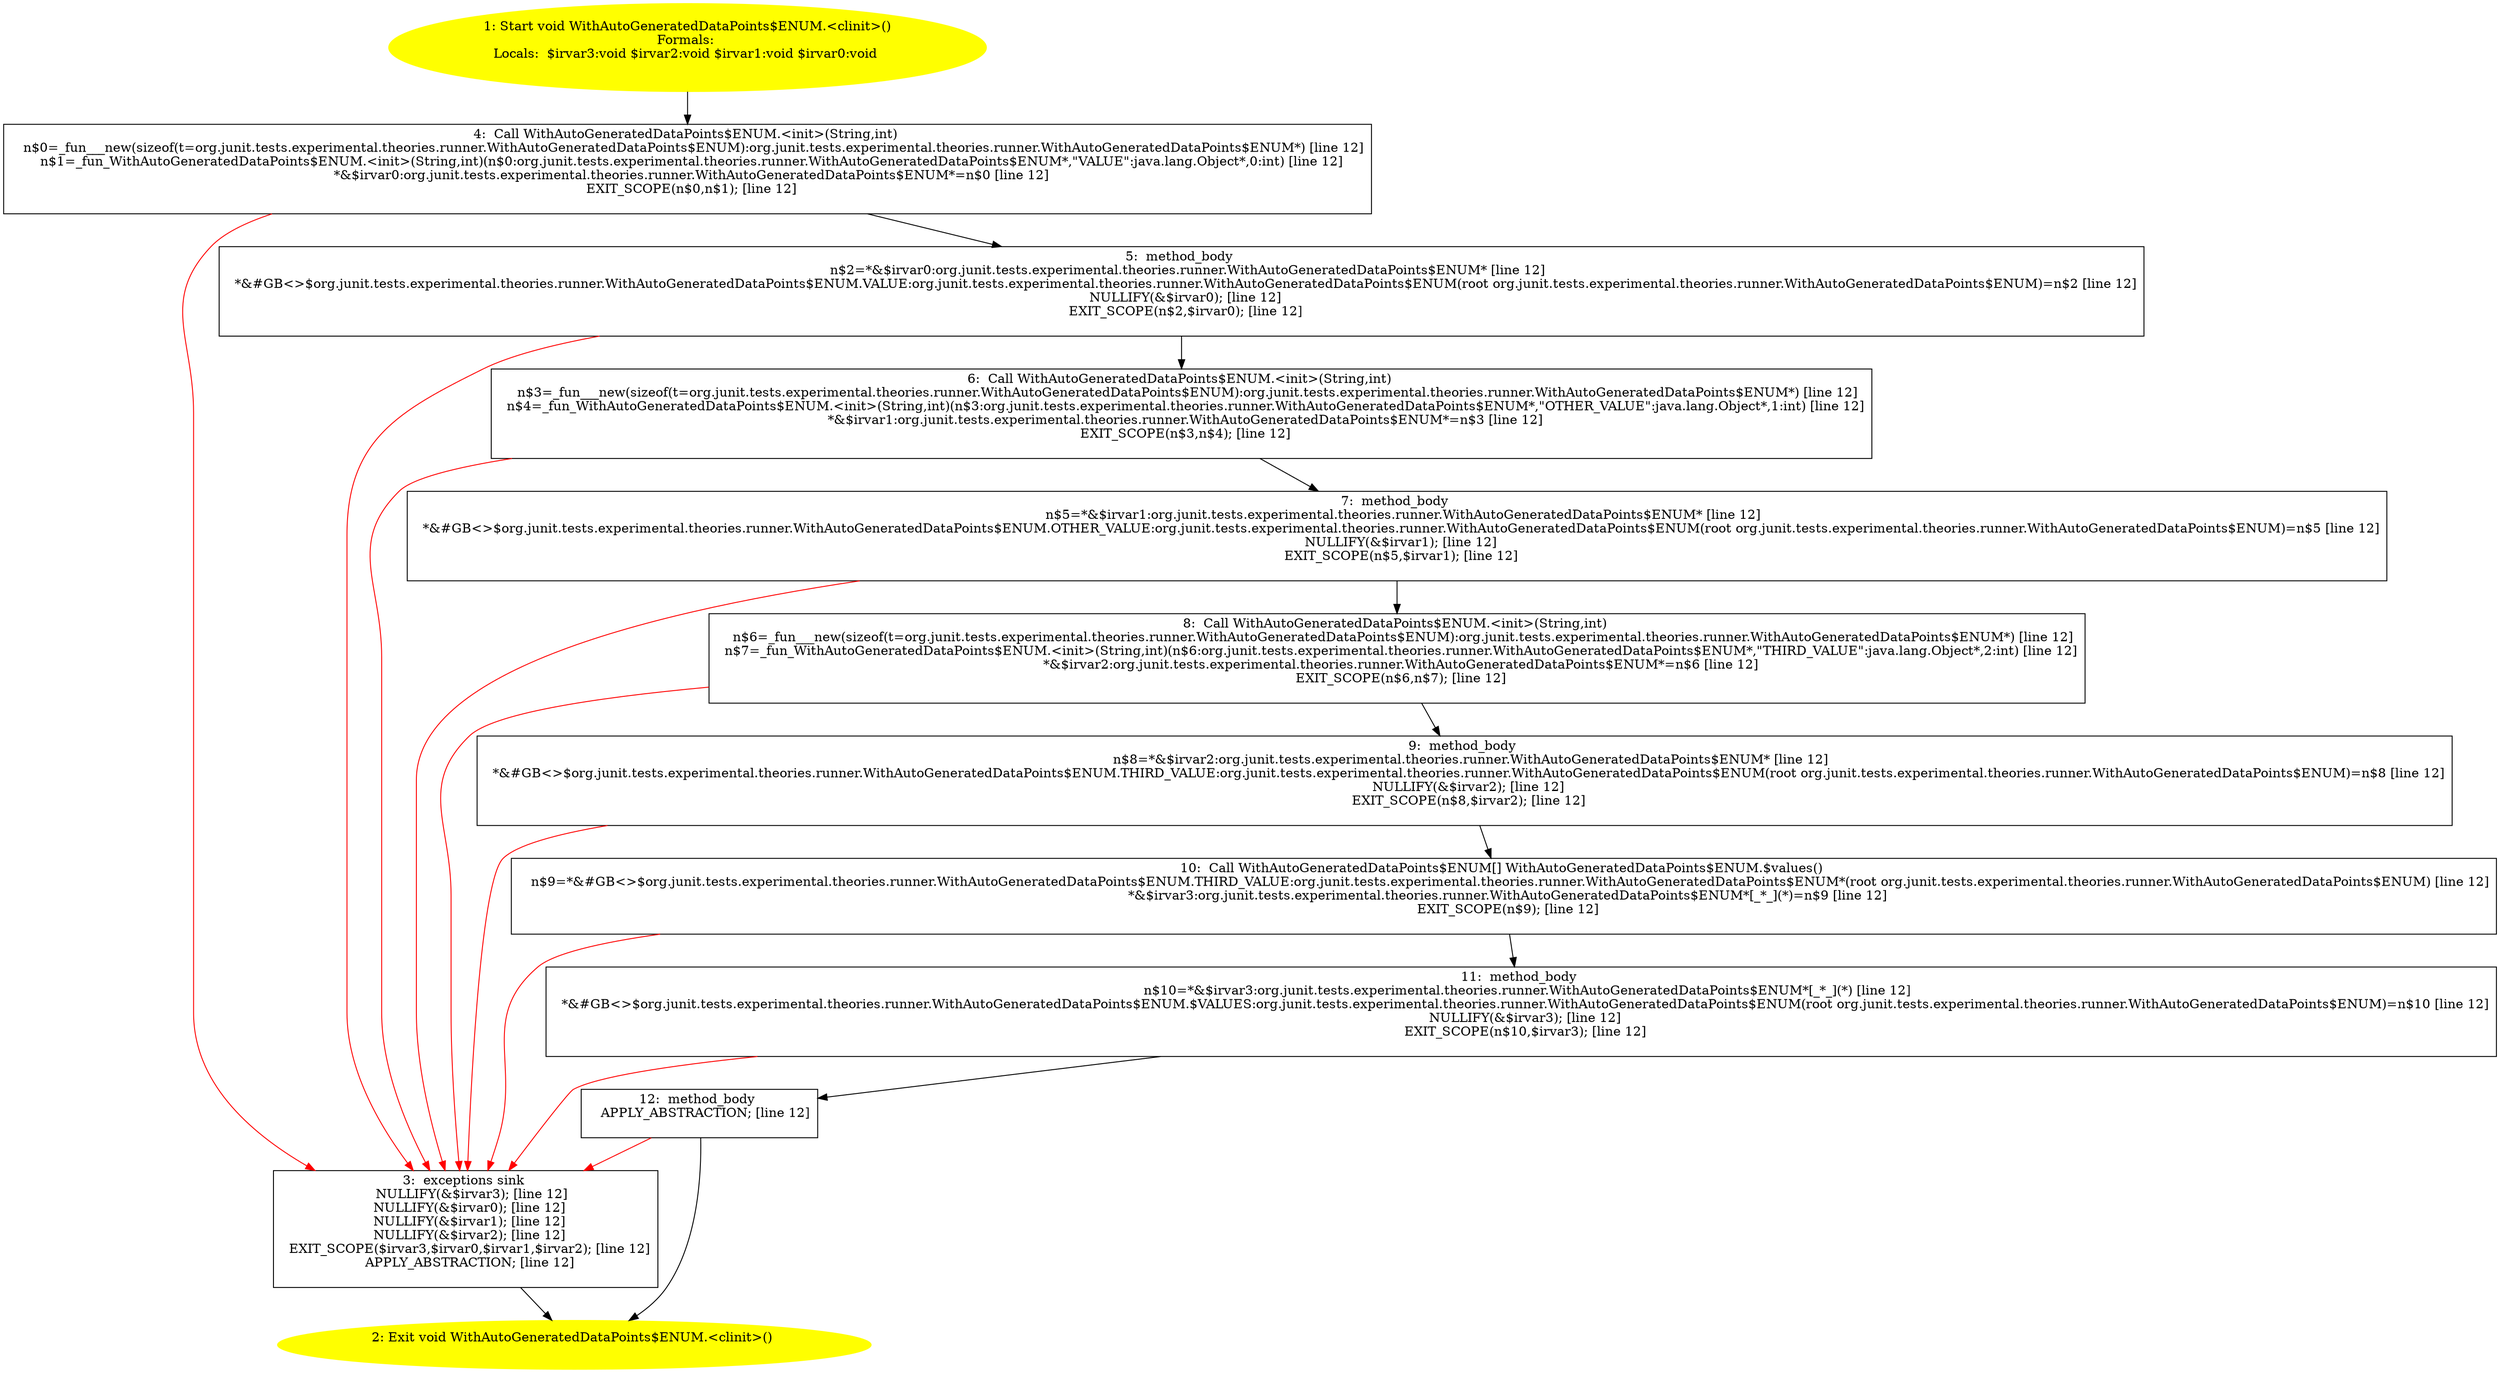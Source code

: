 /* @generated */
digraph cfg {
"org.junit.tests.experimental.theories.runner.WithAutoGeneratedDataPoints$ENUM.<clinit>():void.41976e11af7a7ecc80545012bfeeb00f_1" [label="1: Start void WithAutoGeneratedDataPoints$ENUM.<clinit>()\nFormals: \nLocals:  $irvar3:void $irvar2:void $irvar1:void $irvar0:void \n  " color=yellow style=filled]
	

	 "org.junit.tests.experimental.theories.runner.WithAutoGeneratedDataPoints$ENUM.<clinit>():void.41976e11af7a7ecc80545012bfeeb00f_1" -> "org.junit.tests.experimental.theories.runner.WithAutoGeneratedDataPoints$ENUM.<clinit>():void.41976e11af7a7ecc80545012bfeeb00f_4" ;
"org.junit.tests.experimental.theories.runner.WithAutoGeneratedDataPoints$ENUM.<clinit>():void.41976e11af7a7ecc80545012bfeeb00f_2" [label="2: Exit void WithAutoGeneratedDataPoints$ENUM.<clinit>() \n  " color=yellow style=filled]
	

"org.junit.tests.experimental.theories.runner.WithAutoGeneratedDataPoints$ENUM.<clinit>():void.41976e11af7a7ecc80545012bfeeb00f_3" [label="3:  exceptions sink \n   NULLIFY(&$irvar3); [line 12]\n  NULLIFY(&$irvar0); [line 12]\n  NULLIFY(&$irvar1); [line 12]\n  NULLIFY(&$irvar2); [line 12]\n  EXIT_SCOPE($irvar3,$irvar0,$irvar1,$irvar2); [line 12]\n  APPLY_ABSTRACTION; [line 12]\n " shape="box"]
	

	 "org.junit.tests.experimental.theories.runner.WithAutoGeneratedDataPoints$ENUM.<clinit>():void.41976e11af7a7ecc80545012bfeeb00f_3" -> "org.junit.tests.experimental.theories.runner.WithAutoGeneratedDataPoints$ENUM.<clinit>():void.41976e11af7a7ecc80545012bfeeb00f_2" ;
"org.junit.tests.experimental.theories.runner.WithAutoGeneratedDataPoints$ENUM.<clinit>():void.41976e11af7a7ecc80545012bfeeb00f_4" [label="4:  Call WithAutoGeneratedDataPoints$ENUM.<init>(String,int) \n   n$0=_fun___new(sizeof(t=org.junit.tests.experimental.theories.runner.WithAutoGeneratedDataPoints$ENUM):org.junit.tests.experimental.theories.runner.WithAutoGeneratedDataPoints$ENUM*) [line 12]\n  n$1=_fun_WithAutoGeneratedDataPoints$ENUM.<init>(String,int)(n$0:org.junit.tests.experimental.theories.runner.WithAutoGeneratedDataPoints$ENUM*,\"VALUE\":java.lang.Object*,0:int) [line 12]\n  *&$irvar0:org.junit.tests.experimental.theories.runner.WithAutoGeneratedDataPoints$ENUM*=n$0 [line 12]\n  EXIT_SCOPE(n$0,n$1); [line 12]\n " shape="box"]
	

	 "org.junit.tests.experimental.theories.runner.WithAutoGeneratedDataPoints$ENUM.<clinit>():void.41976e11af7a7ecc80545012bfeeb00f_4" -> "org.junit.tests.experimental.theories.runner.WithAutoGeneratedDataPoints$ENUM.<clinit>():void.41976e11af7a7ecc80545012bfeeb00f_5" ;
	 "org.junit.tests.experimental.theories.runner.WithAutoGeneratedDataPoints$ENUM.<clinit>():void.41976e11af7a7ecc80545012bfeeb00f_4" -> "org.junit.tests.experimental.theories.runner.WithAutoGeneratedDataPoints$ENUM.<clinit>():void.41976e11af7a7ecc80545012bfeeb00f_3" [color="red" ];
"org.junit.tests.experimental.theories.runner.WithAutoGeneratedDataPoints$ENUM.<clinit>():void.41976e11af7a7ecc80545012bfeeb00f_5" [label="5:  method_body \n   n$2=*&$irvar0:org.junit.tests.experimental.theories.runner.WithAutoGeneratedDataPoints$ENUM* [line 12]\n  *&#GB<>$org.junit.tests.experimental.theories.runner.WithAutoGeneratedDataPoints$ENUM.VALUE:org.junit.tests.experimental.theories.runner.WithAutoGeneratedDataPoints$ENUM(root org.junit.tests.experimental.theories.runner.WithAutoGeneratedDataPoints$ENUM)=n$2 [line 12]\n  NULLIFY(&$irvar0); [line 12]\n  EXIT_SCOPE(n$2,$irvar0); [line 12]\n " shape="box"]
	

	 "org.junit.tests.experimental.theories.runner.WithAutoGeneratedDataPoints$ENUM.<clinit>():void.41976e11af7a7ecc80545012bfeeb00f_5" -> "org.junit.tests.experimental.theories.runner.WithAutoGeneratedDataPoints$ENUM.<clinit>():void.41976e11af7a7ecc80545012bfeeb00f_6" ;
	 "org.junit.tests.experimental.theories.runner.WithAutoGeneratedDataPoints$ENUM.<clinit>():void.41976e11af7a7ecc80545012bfeeb00f_5" -> "org.junit.tests.experimental.theories.runner.WithAutoGeneratedDataPoints$ENUM.<clinit>():void.41976e11af7a7ecc80545012bfeeb00f_3" [color="red" ];
"org.junit.tests.experimental.theories.runner.WithAutoGeneratedDataPoints$ENUM.<clinit>():void.41976e11af7a7ecc80545012bfeeb00f_6" [label="6:  Call WithAutoGeneratedDataPoints$ENUM.<init>(String,int) \n   n$3=_fun___new(sizeof(t=org.junit.tests.experimental.theories.runner.WithAutoGeneratedDataPoints$ENUM):org.junit.tests.experimental.theories.runner.WithAutoGeneratedDataPoints$ENUM*) [line 12]\n  n$4=_fun_WithAutoGeneratedDataPoints$ENUM.<init>(String,int)(n$3:org.junit.tests.experimental.theories.runner.WithAutoGeneratedDataPoints$ENUM*,\"OTHER_VALUE\":java.lang.Object*,1:int) [line 12]\n  *&$irvar1:org.junit.tests.experimental.theories.runner.WithAutoGeneratedDataPoints$ENUM*=n$3 [line 12]\n  EXIT_SCOPE(n$3,n$4); [line 12]\n " shape="box"]
	

	 "org.junit.tests.experimental.theories.runner.WithAutoGeneratedDataPoints$ENUM.<clinit>():void.41976e11af7a7ecc80545012bfeeb00f_6" -> "org.junit.tests.experimental.theories.runner.WithAutoGeneratedDataPoints$ENUM.<clinit>():void.41976e11af7a7ecc80545012bfeeb00f_7" ;
	 "org.junit.tests.experimental.theories.runner.WithAutoGeneratedDataPoints$ENUM.<clinit>():void.41976e11af7a7ecc80545012bfeeb00f_6" -> "org.junit.tests.experimental.theories.runner.WithAutoGeneratedDataPoints$ENUM.<clinit>():void.41976e11af7a7ecc80545012bfeeb00f_3" [color="red" ];
"org.junit.tests.experimental.theories.runner.WithAutoGeneratedDataPoints$ENUM.<clinit>():void.41976e11af7a7ecc80545012bfeeb00f_7" [label="7:  method_body \n   n$5=*&$irvar1:org.junit.tests.experimental.theories.runner.WithAutoGeneratedDataPoints$ENUM* [line 12]\n  *&#GB<>$org.junit.tests.experimental.theories.runner.WithAutoGeneratedDataPoints$ENUM.OTHER_VALUE:org.junit.tests.experimental.theories.runner.WithAutoGeneratedDataPoints$ENUM(root org.junit.tests.experimental.theories.runner.WithAutoGeneratedDataPoints$ENUM)=n$5 [line 12]\n  NULLIFY(&$irvar1); [line 12]\n  EXIT_SCOPE(n$5,$irvar1); [line 12]\n " shape="box"]
	

	 "org.junit.tests.experimental.theories.runner.WithAutoGeneratedDataPoints$ENUM.<clinit>():void.41976e11af7a7ecc80545012bfeeb00f_7" -> "org.junit.tests.experimental.theories.runner.WithAutoGeneratedDataPoints$ENUM.<clinit>():void.41976e11af7a7ecc80545012bfeeb00f_8" ;
	 "org.junit.tests.experimental.theories.runner.WithAutoGeneratedDataPoints$ENUM.<clinit>():void.41976e11af7a7ecc80545012bfeeb00f_7" -> "org.junit.tests.experimental.theories.runner.WithAutoGeneratedDataPoints$ENUM.<clinit>():void.41976e11af7a7ecc80545012bfeeb00f_3" [color="red" ];
"org.junit.tests.experimental.theories.runner.WithAutoGeneratedDataPoints$ENUM.<clinit>():void.41976e11af7a7ecc80545012bfeeb00f_8" [label="8:  Call WithAutoGeneratedDataPoints$ENUM.<init>(String,int) \n   n$6=_fun___new(sizeof(t=org.junit.tests.experimental.theories.runner.WithAutoGeneratedDataPoints$ENUM):org.junit.tests.experimental.theories.runner.WithAutoGeneratedDataPoints$ENUM*) [line 12]\n  n$7=_fun_WithAutoGeneratedDataPoints$ENUM.<init>(String,int)(n$6:org.junit.tests.experimental.theories.runner.WithAutoGeneratedDataPoints$ENUM*,\"THIRD_VALUE\":java.lang.Object*,2:int) [line 12]\n  *&$irvar2:org.junit.tests.experimental.theories.runner.WithAutoGeneratedDataPoints$ENUM*=n$6 [line 12]\n  EXIT_SCOPE(n$6,n$7); [line 12]\n " shape="box"]
	

	 "org.junit.tests.experimental.theories.runner.WithAutoGeneratedDataPoints$ENUM.<clinit>():void.41976e11af7a7ecc80545012bfeeb00f_8" -> "org.junit.tests.experimental.theories.runner.WithAutoGeneratedDataPoints$ENUM.<clinit>():void.41976e11af7a7ecc80545012bfeeb00f_9" ;
	 "org.junit.tests.experimental.theories.runner.WithAutoGeneratedDataPoints$ENUM.<clinit>():void.41976e11af7a7ecc80545012bfeeb00f_8" -> "org.junit.tests.experimental.theories.runner.WithAutoGeneratedDataPoints$ENUM.<clinit>():void.41976e11af7a7ecc80545012bfeeb00f_3" [color="red" ];
"org.junit.tests.experimental.theories.runner.WithAutoGeneratedDataPoints$ENUM.<clinit>():void.41976e11af7a7ecc80545012bfeeb00f_9" [label="9:  method_body \n   n$8=*&$irvar2:org.junit.tests.experimental.theories.runner.WithAutoGeneratedDataPoints$ENUM* [line 12]\n  *&#GB<>$org.junit.tests.experimental.theories.runner.WithAutoGeneratedDataPoints$ENUM.THIRD_VALUE:org.junit.tests.experimental.theories.runner.WithAutoGeneratedDataPoints$ENUM(root org.junit.tests.experimental.theories.runner.WithAutoGeneratedDataPoints$ENUM)=n$8 [line 12]\n  NULLIFY(&$irvar2); [line 12]\n  EXIT_SCOPE(n$8,$irvar2); [line 12]\n " shape="box"]
	

	 "org.junit.tests.experimental.theories.runner.WithAutoGeneratedDataPoints$ENUM.<clinit>():void.41976e11af7a7ecc80545012bfeeb00f_9" -> "org.junit.tests.experimental.theories.runner.WithAutoGeneratedDataPoints$ENUM.<clinit>():void.41976e11af7a7ecc80545012bfeeb00f_10" ;
	 "org.junit.tests.experimental.theories.runner.WithAutoGeneratedDataPoints$ENUM.<clinit>():void.41976e11af7a7ecc80545012bfeeb00f_9" -> "org.junit.tests.experimental.theories.runner.WithAutoGeneratedDataPoints$ENUM.<clinit>():void.41976e11af7a7ecc80545012bfeeb00f_3" [color="red" ];
"org.junit.tests.experimental.theories.runner.WithAutoGeneratedDataPoints$ENUM.<clinit>():void.41976e11af7a7ecc80545012bfeeb00f_10" [label="10:  Call WithAutoGeneratedDataPoints$ENUM[] WithAutoGeneratedDataPoints$ENUM.$values() \n   n$9=*&#GB<>$org.junit.tests.experimental.theories.runner.WithAutoGeneratedDataPoints$ENUM.THIRD_VALUE:org.junit.tests.experimental.theories.runner.WithAutoGeneratedDataPoints$ENUM*(root org.junit.tests.experimental.theories.runner.WithAutoGeneratedDataPoints$ENUM) [line 12]\n  *&$irvar3:org.junit.tests.experimental.theories.runner.WithAutoGeneratedDataPoints$ENUM*[_*_](*)=n$9 [line 12]\n  EXIT_SCOPE(n$9); [line 12]\n " shape="box"]
	

	 "org.junit.tests.experimental.theories.runner.WithAutoGeneratedDataPoints$ENUM.<clinit>():void.41976e11af7a7ecc80545012bfeeb00f_10" -> "org.junit.tests.experimental.theories.runner.WithAutoGeneratedDataPoints$ENUM.<clinit>():void.41976e11af7a7ecc80545012bfeeb00f_11" ;
	 "org.junit.tests.experimental.theories.runner.WithAutoGeneratedDataPoints$ENUM.<clinit>():void.41976e11af7a7ecc80545012bfeeb00f_10" -> "org.junit.tests.experimental.theories.runner.WithAutoGeneratedDataPoints$ENUM.<clinit>():void.41976e11af7a7ecc80545012bfeeb00f_3" [color="red" ];
"org.junit.tests.experimental.theories.runner.WithAutoGeneratedDataPoints$ENUM.<clinit>():void.41976e11af7a7ecc80545012bfeeb00f_11" [label="11:  method_body \n   n$10=*&$irvar3:org.junit.tests.experimental.theories.runner.WithAutoGeneratedDataPoints$ENUM*[_*_](*) [line 12]\n  *&#GB<>$org.junit.tests.experimental.theories.runner.WithAutoGeneratedDataPoints$ENUM.$VALUES:org.junit.tests.experimental.theories.runner.WithAutoGeneratedDataPoints$ENUM(root org.junit.tests.experimental.theories.runner.WithAutoGeneratedDataPoints$ENUM)=n$10 [line 12]\n  NULLIFY(&$irvar3); [line 12]\n  EXIT_SCOPE(n$10,$irvar3); [line 12]\n " shape="box"]
	

	 "org.junit.tests.experimental.theories.runner.WithAutoGeneratedDataPoints$ENUM.<clinit>():void.41976e11af7a7ecc80545012bfeeb00f_11" -> "org.junit.tests.experimental.theories.runner.WithAutoGeneratedDataPoints$ENUM.<clinit>():void.41976e11af7a7ecc80545012bfeeb00f_12" ;
	 "org.junit.tests.experimental.theories.runner.WithAutoGeneratedDataPoints$ENUM.<clinit>():void.41976e11af7a7ecc80545012bfeeb00f_11" -> "org.junit.tests.experimental.theories.runner.WithAutoGeneratedDataPoints$ENUM.<clinit>():void.41976e11af7a7ecc80545012bfeeb00f_3" [color="red" ];
"org.junit.tests.experimental.theories.runner.WithAutoGeneratedDataPoints$ENUM.<clinit>():void.41976e11af7a7ecc80545012bfeeb00f_12" [label="12:  method_body \n   APPLY_ABSTRACTION; [line 12]\n " shape="box"]
	

	 "org.junit.tests.experimental.theories.runner.WithAutoGeneratedDataPoints$ENUM.<clinit>():void.41976e11af7a7ecc80545012bfeeb00f_12" -> "org.junit.tests.experimental.theories.runner.WithAutoGeneratedDataPoints$ENUM.<clinit>():void.41976e11af7a7ecc80545012bfeeb00f_2" ;
	 "org.junit.tests.experimental.theories.runner.WithAutoGeneratedDataPoints$ENUM.<clinit>():void.41976e11af7a7ecc80545012bfeeb00f_12" -> "org.junit.tests.experimental.theories.runner.WithAutoGeneratedDataPoints$ENUM.<clinit>():void.41976e11af7a7ecc80545012bfeeb00f_3" [color="red" ];
}
